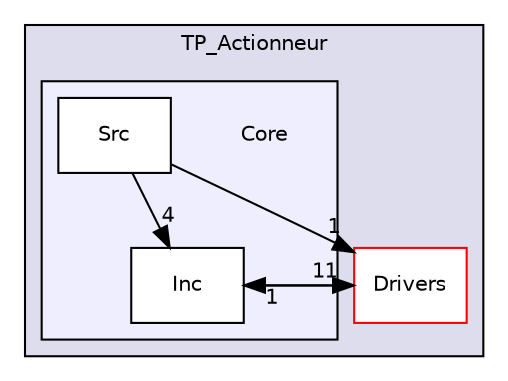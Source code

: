 digraph "TP_Actionneur/Core" {
  compound=true
  node [ fontsize="10", fontname="Helvetica"];
  edge [ labelfontsize="10", labelfontname="Helvetica"];
  subgraph clusterdir_acdc5646ab76ff805fc9533ee37267c8 {
    graph [ bgcolor="#ddddee", pencolor="black", label="TP_Actionneur" fontname="Helvetica", fontsize="10", URL="dir_acdc5646ab76ff805fc9533ee37267c8.html"]
  dir_9d613ef6b237bc423428f19c8d2ae9ad [shape=box label="Drivers" fillcolor="white" style="filled" color="red" URL="dir_9d613ef6b237bc423428f19c8d2ae9ad.html"];
  subgraph clusterdir_7a63e2a7a3089a1afb91cfe87f0d9a31 {
    graph [ bgcolor="#eeeeff", pencolor="black", label="" URL="dir_7a63e2a7a3089a1afb91cfe87f0d9a31.html"];
    dir_7a63e2a7a3089a1afb91cfe87f0d9a31 [shape=plaintext label="Core"];
  dir_79d5615e4a66ec384bb9d51e3f7770c8 [shape=box label="Inc" fillcolor="white" style="filled" URL="dir_79d5615e4a66ec384bb9d51e3f7770c8.html"];
  dir_323ff206305d9c2f7fcf8b992eb994d1 [shape=box label="Src" fillcolor="white" style="filled" URL="dir_323ff206305d9c2f7fcf8b992eb994d1.html"];
  }
  }
  dir_323ff206305d9c2f7fcf8b992eb994d1->dir_79d5615e4a66ec384bb9d51e3f7770c8 [headlabel="4", labeldistance=1.5 headhref="dir_000003_000002.html"];
  dir_323ff206305d9c2f7fcf8b992eb994d1->dir_9d613ef6b237bc423428f19c8d2ae9ad [headlabel="1", labeldistance=1.5 headhref="dir_000003_000011.html"];
  dir_9d613ef6b237bc423428f19c8d2ae9ad->dir_79d5615e4a66ec384bb9d51e3f7770c8 [headlabel="1", labeldistance=1.5 headhref="dir_000011_000002.html"];
  dir_79d5615e4a66ec384bb9d51e3f7770c8->dir_9d613ef6b237bc423428f19c8d2ae9ad [headlabel="11", labeldistance=1.5 headhref="dir_000002_000011.html"];
}
